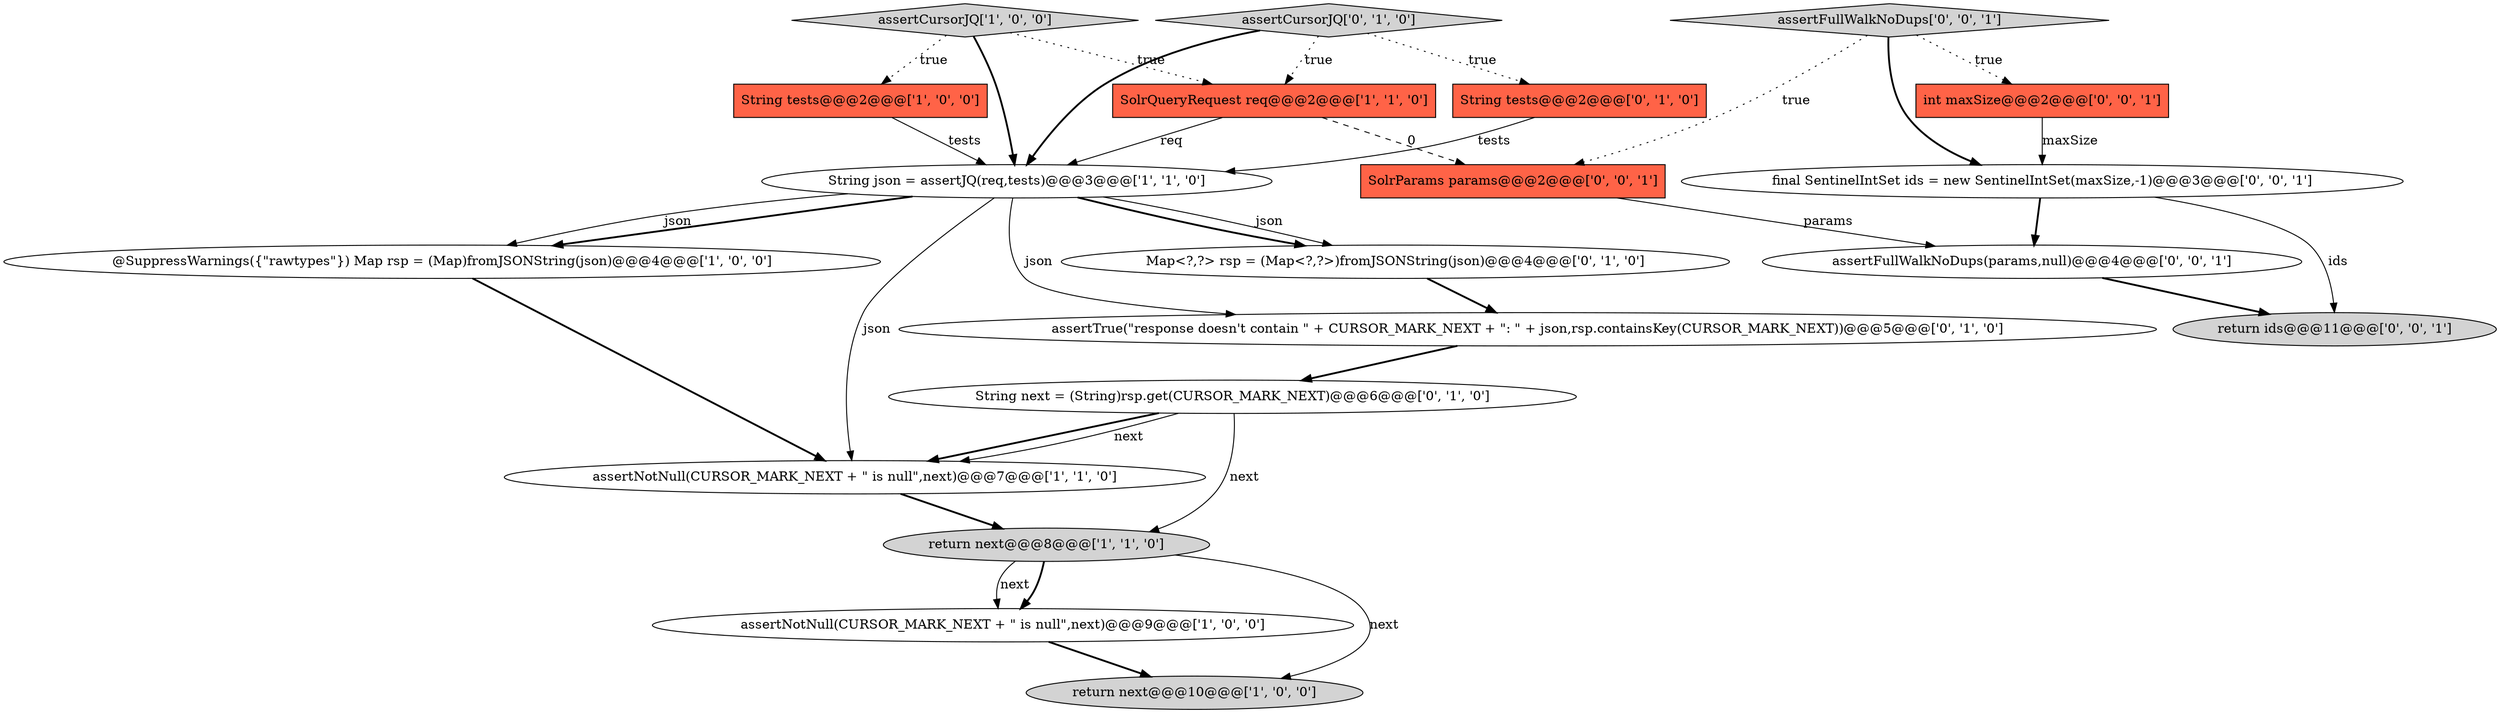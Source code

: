 digraph {
8 [style = filled, label = "return next@@@10@@@['1', '0', '0']", fillcolor = lightgray, shape = ellipse image = "AAA0AAABBB1BBB"];
12 [style = filled, label = "assertCursorJQ['0', '1', '0']", fillcolor = lightgray, shape = diamond image = "AAA0AAABBB2BBB"];
7 [style = filled, label = "assertNotNull(CURSOR_MARK_NEXT + \" is null\",next)@@@7@@@['1', '1', '0']", fillcolor = white, shape = ellipse image = "AAA0AAABBB1BBB"];
10 [style = filled, label = "Map<?,?> rsp = (Map<?,?>)fromJSONString(json)@@@4@@@['0', '1', '0']", fillcolor = white, shape = ellipse image = "AAA0AAABBB2BBB"];
18 [style = filled, label = "final SentinelIntSet ids = new SentinelIntSet(maxSize,-1)@@@3@@@['0', '0', '1']", fillcolor = white, shape = ellipse image = "AAA0AAABBB3BBB"];
0 [style = filled, label = "String json = assertJQ(req,tests)@@@3@@@['1', '1', '0']", fillcolor = white, shape = ellipse image = "AAA0AAABBB1BBB"];
13 [style = filled, label = "assertTrue(\"response doesn't contain \" + CURSOR_MARK_NEXT + \": \" + json,rsp.containsKey(CURSOR_MARK_NEXT))@@@5@@@['0', '1', '0']", fillcolor = white, shape = ellipse image = "AAA0AAABBB2BBB"];
14 [style = filled, label = "assertFullWalkNoDups(params,null)@@@4@@@['0', '0', '1']", fillcolor = white, shape = ellipse image = "AAA0AAABBB3BBB"];
1 [style = filled, label = "String tests@@@2@@@['1', '0', '0']", fillcolor = tomato, shape = box image = "AAA0AAABBB1BBB"];
5 [style = filled, label = "assertCursorJQ['1', '0', '0']", fillcolor = lightgray, shape = diamond image = "AAA0AAABBB1BBB"];
11 [style = filled, label = "String tests@@@2@@@['0', '1', '0']", fillcolor = tomato, shape = box image = "AAA0AAABBB2BBB"];
15 [style = filled, label = "assertFullWalkNoDups['0', '0', '1']", fillcolor = lightgray, shape = diamond image = "AAA0AAABBB3BBB"];
4 [style = filled, label = "assertNotNull(CURSOR_MARK_NEXT + \" is null\",next)@@@9@@@['1', '0', '0']", fillcolor = white, shape = ellipse image = "AAA0AAABBB1BBB"];
19 [style = filled, label = "SolrParams params@@@2@@@['0', '0', '1']", fillcolor = tomato, shape = box image = "AAA0AAABBB3BBB"];
2 [style = filled, label = "return next@@@8@@@['1', '1', '0']", fillcolor = lightgray, shape = ellipse image = "AAA0AAABBB1BBB"];
16 [style = filled, label = "int maxSize@@@2@@@['0', '0', '1']", fillcolor = tomato, shape = box image = "AAA0AAABBB3BBB"];
9 [style = filled, label = "String next = (String)rsp.get(CURSOR_MARK_NEXT)@@@6@@@['0', '1', '0']", fillcolor = white, shape = ellipse image = "AAA0AAABBB2BBB"];
17 [style = filled, label = "return ids@@@11@@@['0', '0', '1']", fillcolor = lightgray, shape = ellipse image = "AAA0AAABBB3BBB"];
3 [style = filled, label = "@SuppressWarnings({\"rawtypes\"}) Map rsp = (Map)fromJSONString(json)@@@4@@@['1', '0', '0']", fillcolor = white, shape = ellipse image = "AAA0AAABBB1BBB"];
6 [style = filled, label = "SolrQueryRequest req@@@2@@@['1', '1', '0']", fillcolor = tomato, shape = box image = "AAA0AAABBB1BBB"];
12->0 [style = bold, label=""];
15->19 [style = dotted, label="true"];
14->17 [style = bold, label=""];
2->4 [style = bold, label=""];
2->4 [style = solid, label="next"];
15->18 [style = bold, label=""];
12->11 [style = dotted, label="true"];
1->0 [style = solid, label="tests"];
4->8 [style = bold, label=""];
0->3 [style = bold, label=""];
3->7 [style = bold, label=""];
2->8 [style = solid, label="next"];
18->17 [style = solid, label="ids"];
9->7 [style = bold, label=""];
0->10 [style = bold, label=""];
5->6 [style = dotted, label="true"];
16->18 [style = solid, label="maxSize"];
5->0 [style = bold, label=""];
0->7 [style = solid, label="json"];
10->13 [style = bold, label=""];
6->0 [style = solid, label="req"];
9->7 [style = solid, label="next"];
0->13 [style = solid, label="json"];
19->14 [style = solid, label="params"];
0->10 [style = solid, label="json"];
15->16 [style = dotted, label="true"];
5->1 [style = dotted, label="true"];
13->9 [style = bold, label=""];
6->19 [style = dashed, label="0"];
12->6 [style = dotted, label="true"];
18->14 [style = bold, label=""];
9->2 [style = solid, label="next"];
11->0 [style = solid, label="tests"];
0->3 [style = solid, label="json"];
7->2 [style = bold, label=""];
}

